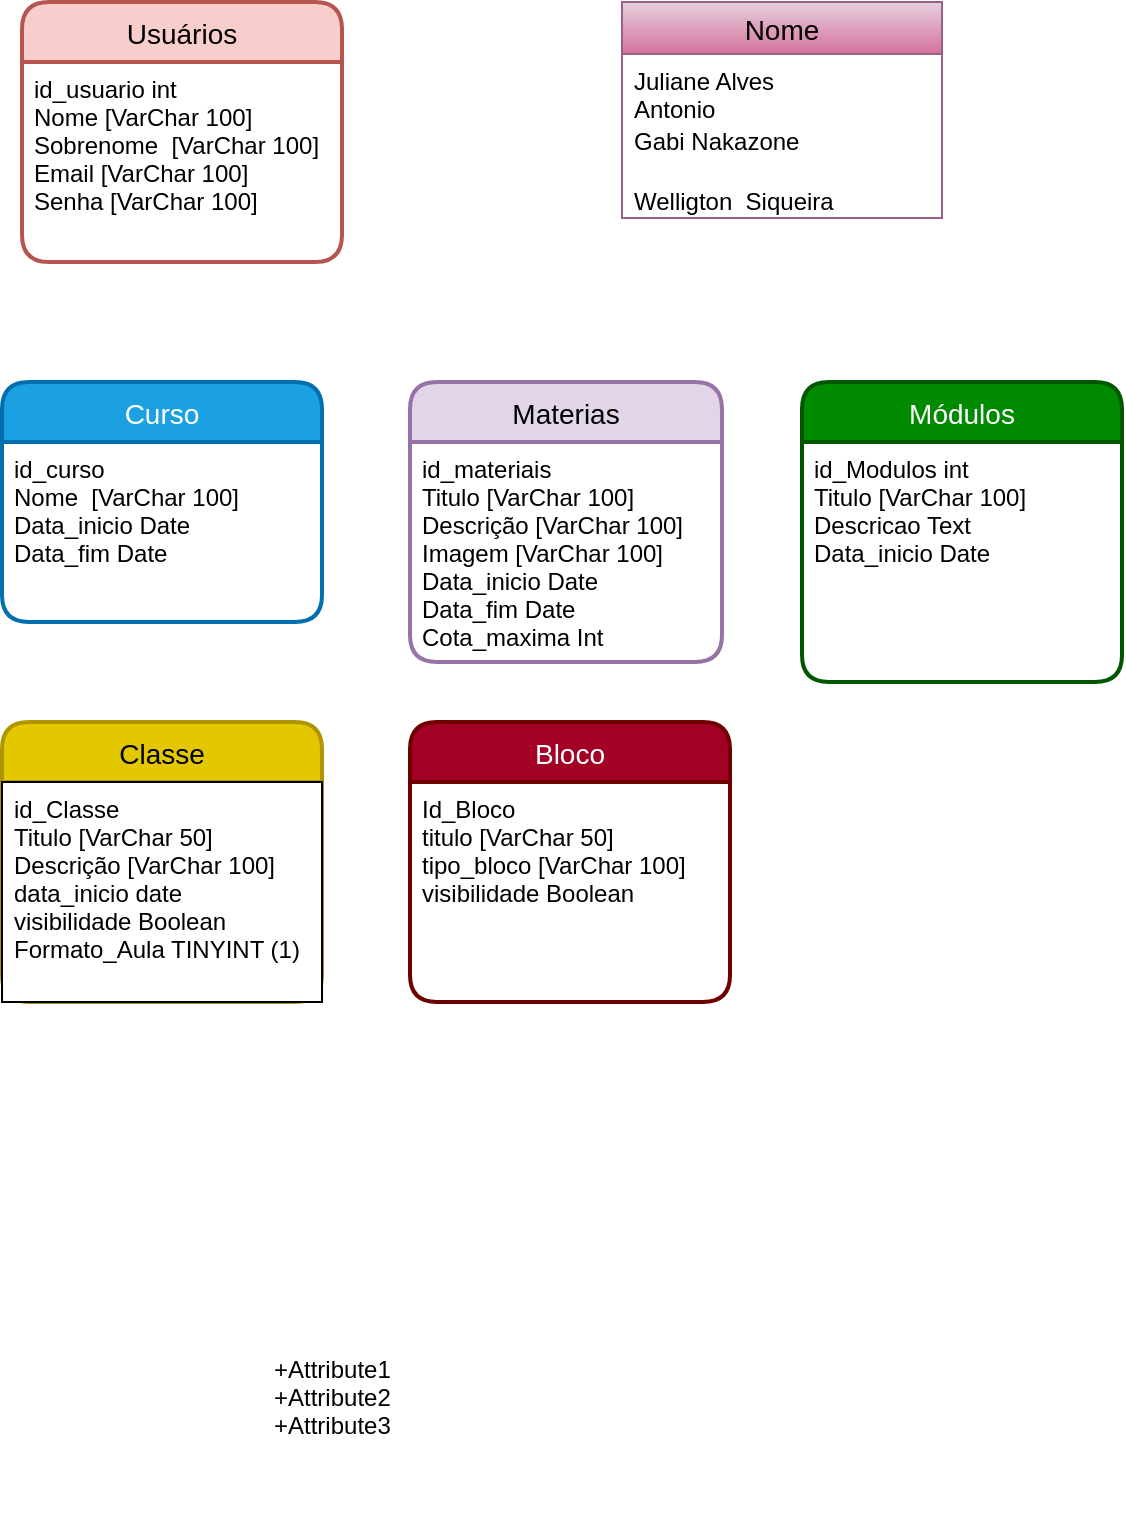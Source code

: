 <mxfile version="14.9.7" type="github">
  <diagram id="vWX3UklXPuYzZ2tSi4hL" name="Page-1">
    <mxGraphModel dx="789" dy="490" grid="1" gridSize="10" guides="1" tooltips="1" connect="1" arrows="1" fold="1" page="1" pageScale="1" pageWidth="827" pageHeight="1169" math="0" shadow="0">
      <root>
        <mxCell id="0" />
        <mxCell id="1" parent="0" />
        <mxCell id="h67VIvUCkX4xgAMdfRhS-6" value="Usuários" style="swimlane;childLayout=stackLayout;horizontal=1;startSize=30;horizontalStack=0;rounded=1;fontSize=14;fontStyle=0;strokeWidth=2;resizeParent=0;resizeLast=1;shadow=0;dashed=0;align=center;fillColor=#f8cecc;strokeColor=#b85450;" vertex="1" parent="1">
          <mxGeometry x="60" y="140" width="160" height="130" as="geometry" />
        </mxCell>
        <mxCell id="h67VIvUCkX4xgAMdfRhS-8" value="id_usuario int&#xa;Nome [VarChar 100]&#xa;Sobrenome  [VarChar 100]&#xa;Email [VarChar 100]&#xa;Senha [VarChar 100]&#xa;" style="align=left;strokeColor=none;fillColor=none;spacingLeft=4;fontSize=12;verticalAlign=top;resizable=0;rotatable=0;part=1;" vertex="1" parent="h67VIvUCkX4xgAMdfRhS-6">
          <mxGeometry y="30" width="160" height="100" as="geometry" />
        </mxCell>
        <mxCell id="h67VIvUCkX4xgAMdfRhS-10" value="Curso" style="swimlane;childLayout=stackLayout;horizontal=1;startSize=30;horizontalStack=0;rounded=1;fontSize=14;fontStyle=0;strokeWidth=2;resizeParent=0;resizeLast=1;shadow=0;dashed=0;align=center;fillColor=#1ba1e2;strokeColor=#006EAF;fontColor=#ffffff;" vertex="1" parent="1">
          <mxGeometry x="50" y="330" width="160" height="120" as="geometry" />
        </mxCell>
        <mxCell id="h67VIvUCkX4xgAMdfRhS-11" value="id_curso&#xa;Nome  [VarChar 100]&#xa;Data_inicio Date&#xa;Data_fim Date" style="align=left;strokeColor=none;fillColor=none;spacingLeft=4;fontSize=12;verticalAlign=top;resizable=0;rotatable=0;part=1;" vertex="1" parent="h67VIvUCkX4xgAMdfRhS-10">
          <mxGeometry y="30" width="160" height="90" as="geometry" />
        </mxCell>
        <mxCell id="h67VIvUCkX4xgAMdfRhS-13" value="Materias" style="swimlane;childLayout=stackLayout;horizontal=1;startSize=30;horizontalStack=0;rounded=1;fontSize=14;fontStyle=0;strokeWidth=2;resizeParent=0;resizeLast=1;shadow=0;dashed=0;align=center;fillColor=#e1d5e7;strokeColor=#9673a6;" vertex="1" parent="1">
          <mxGeometry x="254" y="330" width="156" height="140" as="geometry" />
        </mxCell>
        <mxCell id="h67VIvUCkX4xgAMdfRhS-14" value="id_materiais&#xa;Titulo [VarChar 100]&#xa;Descrição [VarChar 100]&#xa;Imagem [VarChar 100]&#xa;Data_inicio Date&#xa;Data_fim Date&#xa;Cota_maxima Int&#xa;&#xa; " style="align=left;strokeColor=none;fillColor=none;spacingLeft=4;fontSize=12;verticalAlign=top;resizable=0;rotatable=0;part=1;" vertex="1" parent="h67VIvUCkX4xgAMdfRhS-13">
          <mxGeometry y="30" width="156" height="110" as="geometry" />
        </mxCell>
        <mxCell id="h67VIvUCkX4xgAMdfRhS-15" value="Módulos" style="swimlane;childLayout=stackLayout;horizontal=1;startSize=30;horizontalStack=0;rounded=1;fontSize=14;fontStyle=0;strokeWidth=2;resizeParent=0;resizeLast=1;shadow=0;dashed=0;align=center;fillColor=#008a00;strokeColor=#005700;fontColor=#ffffff;" vertex="1" parent="1">
          <mxGeometry x="450" y="330" width="160" height="150" as="geometry" />
        </mxCell>
        <mxCell id="h67VIvUCkX4xgAMdfRhS-16" value="id_Modulos int&#xa;Titulo [VarChar 100]&#xa;Descricao Text&#xa;Data_inicio Date" style="align=left;strokeColor=none;fillColor=none;spacingLeft=4;fontSize=12;verticalAlign=top;resizable=0;rotatable=0;part=1;" vertex="1" parent="h67VIvUCkX4xgAMdfRhS-15">
          <mxGeometry y="30" width="160" height="120" as="geometry" />
        </mxCell>
        <mxCell id="h67VIvUCkX4xgAMdfRhS-25" value="Nome" style="swimlane;fontStyle=0;childLayout=stackLayout;horizontal=1;startSize=26;horizontalStack=0;resizeParent=1;resizeParentMax=0;resizeLast=0;collapsible=1;marginBottom=0;align=center;fontSize=14;fillColor=#e6d0de;gradientColor=#d5739d;strokeColor=#996185;" vertex="1" parent="1">
          <mxGeometry x="360" y="140" width="160" height="108" as="geometry" />
        </mxCell>
        <mxCell id="h67VIvUCkX4xgAMdfRhS-26" value="Juliane Alves&#xa;Antonio " style="text;strokeColor=none;fillColor=none;spacingLeft=4;spacingRight=4;overflow=hidden;rotatable=0;points=[[0,0.5],[1,0.5]];portConstraint=eastwest;fontSize=12;" vertex="1" parent="h67VIvUCkX4xgAMdfRhS-25">
          <mxGeometry y="26" width="160" height="30" as="geometry" />
        </mxCell>
        <mxCell id="h67VIvUCkX4xgAMdfRhS-27" value="Gabi Nakazone&#xa;" style="text;strokeColor=none;fillColor=none;spacingLeft=4;spacingRight=4;overflow=hidden;rotatable=0;points=[[0,0.5],[1,0.5]];portConstraint=eastwest;fontSize=12;" vertex="1" parent="h67VIvUCkX4xgAMdfRhS-25">
          <mxGeometry y="56" width="160" height="30" as="geometry" />
        </mxCell>
        <mxCell id="h67VIvUCkX4xgAMdfRhS-28" value="Welligton  Siqueira" style="text;strokeColor=none;fillColor=none;spacingLeft=4;spacingRight=4;overflow=hidden;rotatable=0;points=[[0,0.5],[1,0.5]];portConstraint=eastwest;fontSize=12;" vertex="1" parent="h67VIvUCkX4xgAMdfRhS-25">
          <mxGeometry y="86" width="160" height="22" as="geometry" />
        </mxCell>
        <mxCell id="h67VIvUCkX4xgAMdfRhS-31" value="+Attribute1&#xa;+Attribute2&#xa;+Attribute3" style="align=left;strokeColor=none;fillColor=none;spacingLeft=4;fontSize=12;verticalAlign=top;resizable=0;rotatable=0;part=1;" vertex="1" parent="1">
          <mxGeometry x="180" y="810" width="160" height="90" as="geometry" />
        </mxCell>
        <mxCell id="h67VIvUCkX4xgAMdfRhS-35" value="Classe" style="swimlane;childLayout=stackLayout;horizontal=1;startSize=30;horizontalStack=0;rounded=1;fontSize=14;fontStyle=0;strokeWidth=2;resizeParent=0;resizeLast=1;shadow=0;dashed=0;align=center;fillColor=#e3c800;strokeColor=#B09500;fontColor=#000000;" vertex="1" parent="1">
          <mxGeometry x="50" y="500" width="160" height="140" as="geometry" />
        </mxCell>
        <mxCell id="h67VIvUCkX4xgAMdfRhS-36" value="id_Classe&#xa;Titulo [VarChar 50]&#xa;Descrição [VarChar 100]&#xa;data_inicio date&#xa;visibilidade Boolean&#xa;Formato_Aula TINYINT (1)&#xa; " style="align=left;spacingLeft=4;fontSize=12;verticalAlign=top;resizable=0;rotatable=0;part=1;" vertex="1" parent="h67VIvUCkX4xgAMdfRhS-35">
          <mxGeometry y="30" width="160" height="110" as="geometry" />
        </mxCell>
        <mxCell id="h67VIvUCkX4xgAMdfRhS-38" value="Bloco" style="swimlane;childLayout=stackLayout;horizontal=1;startSize=30;horizontalStack=0;rounded=1;fontSize=14;fontStyle=0;strokeWidth=2;resizeParent=0;resizeLast=1;shadow=0;dashed=0;align=center;fillColor=#a20025;strokeColor=#6F0000;fontColor=#ffffff;" vertex="1" parent="1">
          <mxGeometry x="254" y="500" width="160" height="140" as="geometry" />
        </mxCell>
        <mxCell id="h67VIvUCkX4xgAMdfRhS-39" value="Id_Bloco&#xa;titulo [VarChar 50]&#xa;tipo_bloco [VarChar 100]&#xa;visibilidade Boolean" style="align=left;strokeColor=none;fillColor=none;spacingLeft=4;fontSize=12;verticalAlign=top;resizable=0;rotatable=0;part=1;" vertex="1" parent="h67VIvUCkX4xgAMdfRhS-38">
          <mxGeometry y="30" width="160" height="110" as="geometry" />
        </mxCell>
      </root>
    </mxGraphModel>
  </diagram>
</mxfile>

